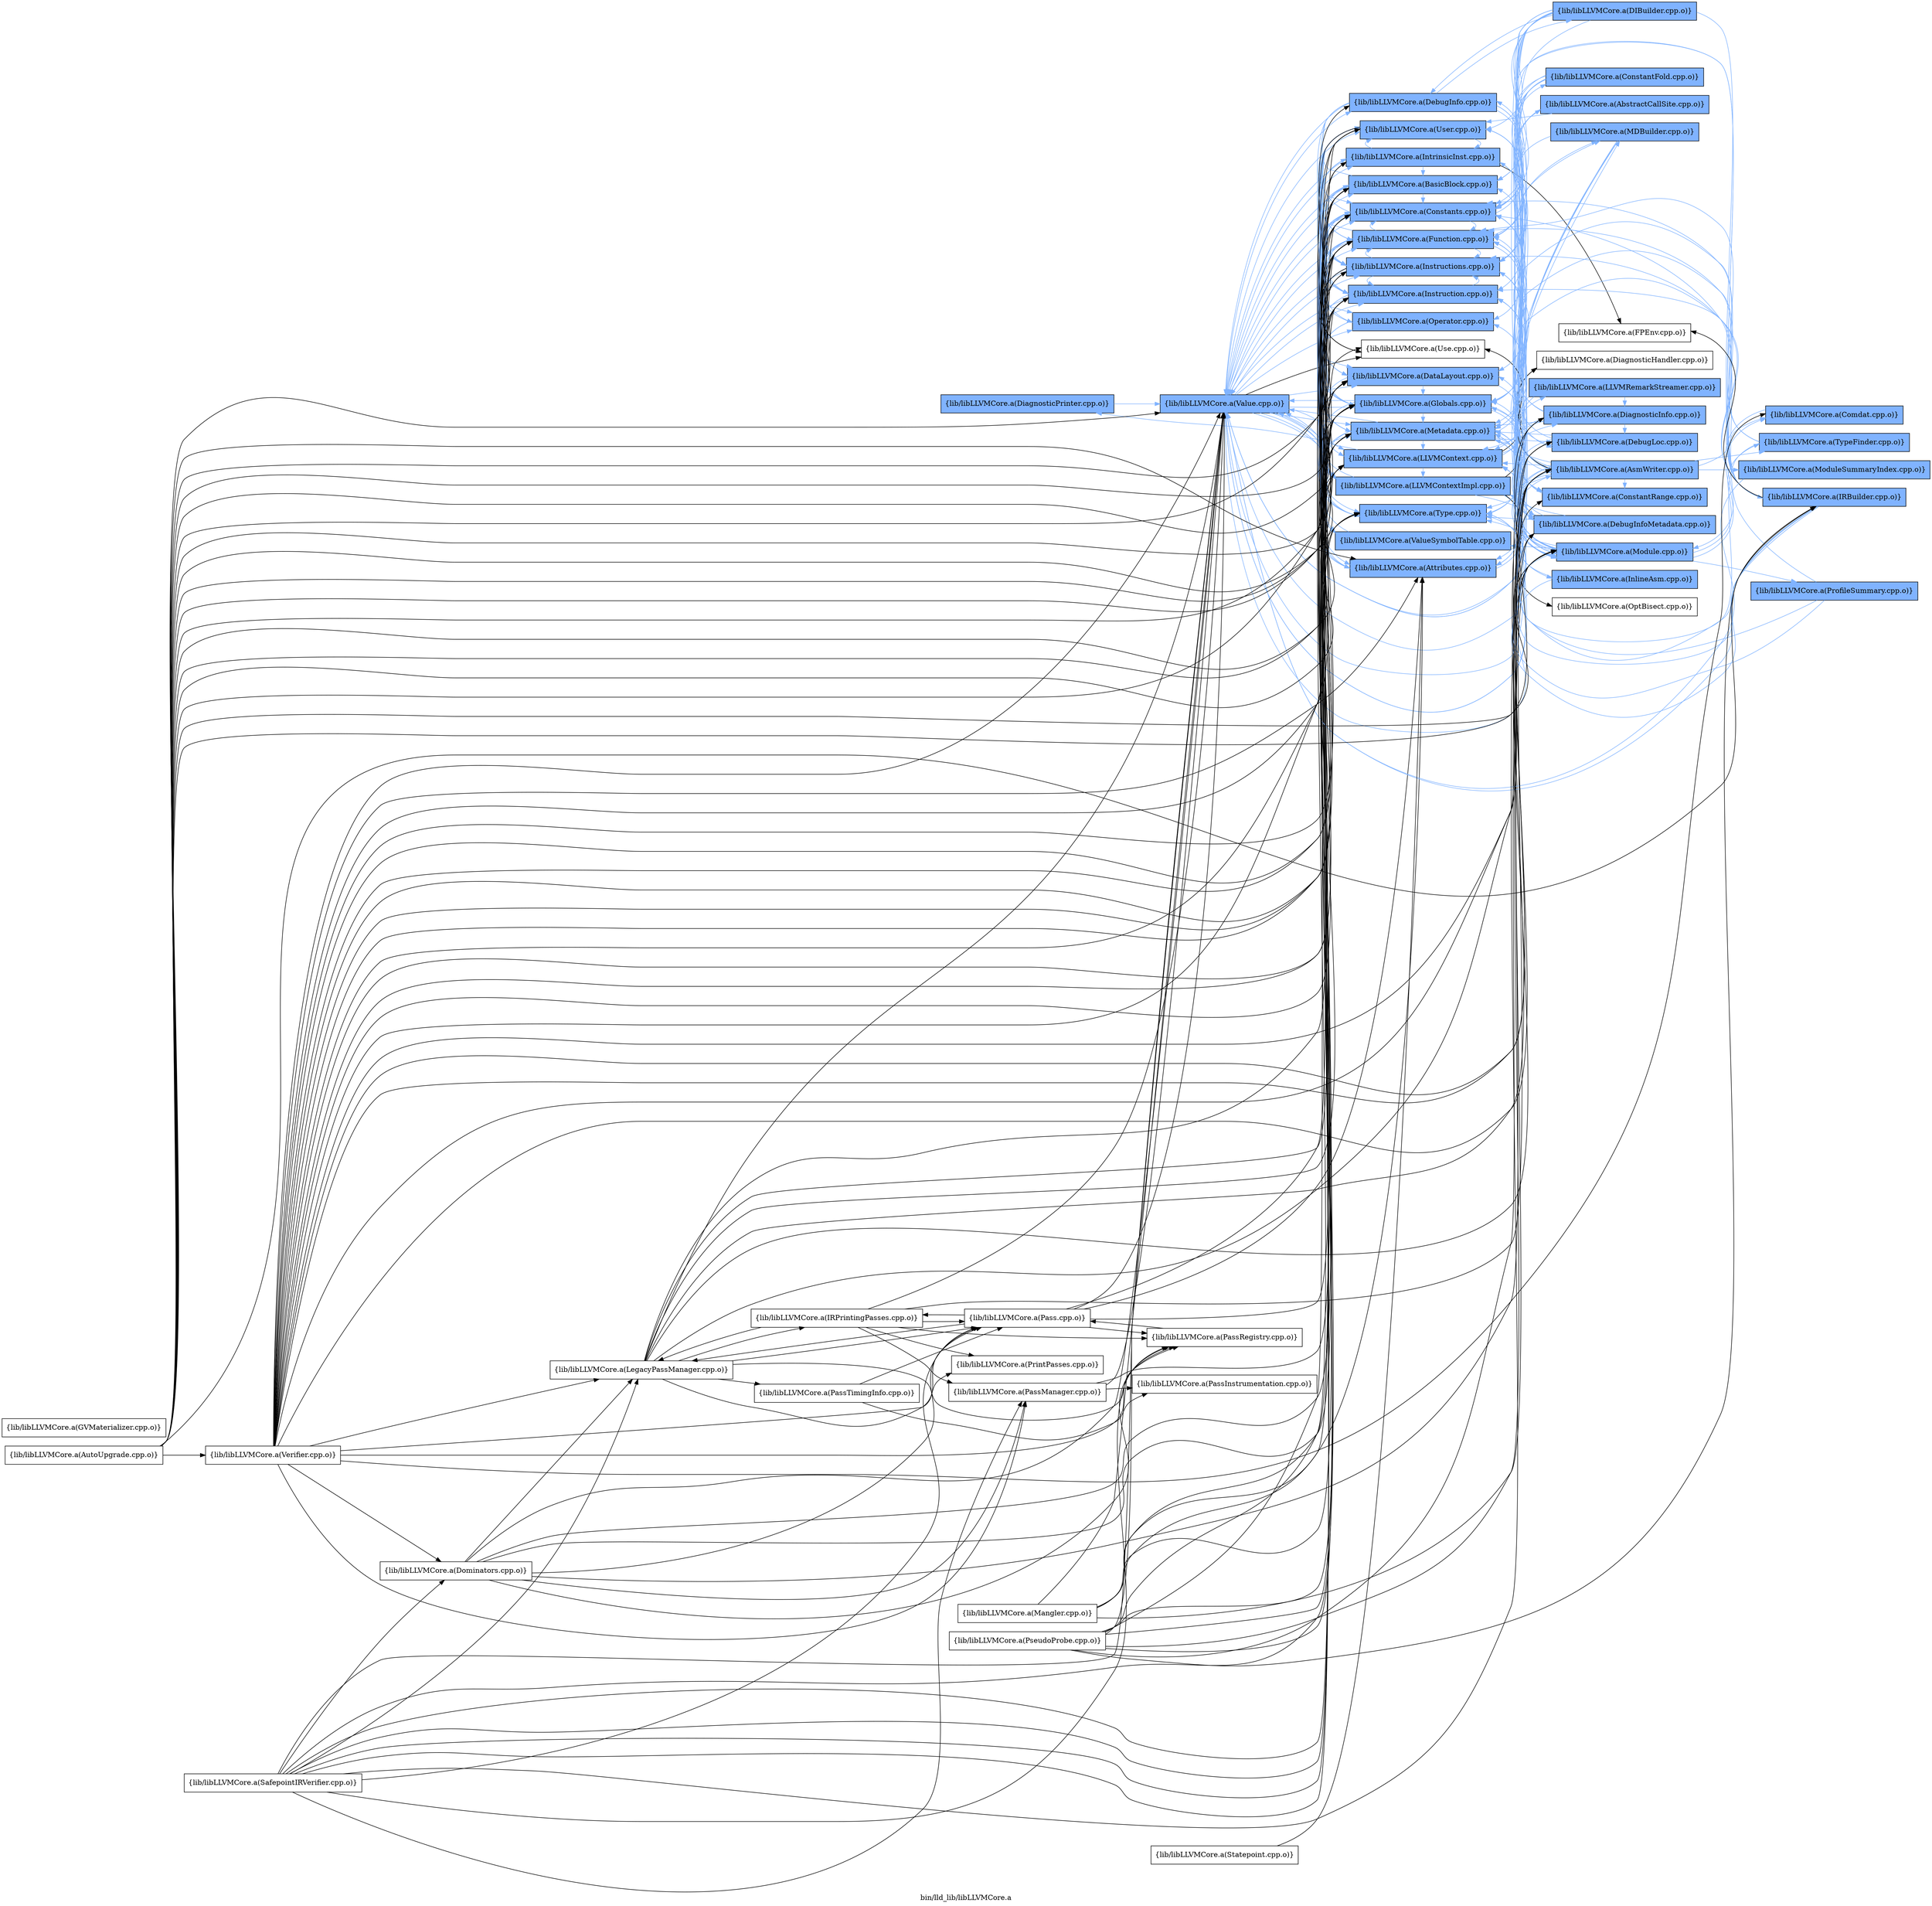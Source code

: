 digraph "bin/lld_lib/libLLVMCore.a" {
	label="bin/lld_lib/libLLVMCore.a";
	rankdir=LR;
	{ rank=same; Node0x561a2e69c798;  }
	{ rank=same; Node0x561a2e683dd8;  }
	{ rank=same; Node0x561a2e69b258; Node0x561a2e69bde8; Node0x561a2e6989b8; Node0x561a2e696c08; Node0x561a2e69f2b8; Node0x561a2e69b9d8; Node0x561a2e67ece8; Node0x561a2e686498; Node0x561a2e686c18; Node0x561a2e686998; Node0x561a2e685188; Node0x561a2e6859a8; Node0x561a2e68d6a8; Node0x561a2e68c078; Node0x561a2e67d168; Node0x561a2e67ea68; Node0x561a2e682b18; Node0x561a2e684be8;  }
	{ rank=same; Node0x561a2e69f998; Node0x561a2e69ce28; Node0x561a2e68b218; Node0x561a2e699818; Node0x561a2e69ff38; Node0x561a2e69f718; Node0x561a2e6786b8; Node0x561a2e68e5a8; Node0x561a2e69d4b8; Node0x561a2e67d3e8; Node0x561a2e69dbe8; Node0x561a2e69eb88; Node0x561a2e685778; Node0x561a2e67e4c8; Node0x561a2e689ff8;  }

	Node0x561a2e69c798 [shape=record,shape=box,group=1,style=filled,fillcolor="0.600000 0.5 1",label="{lib/libLLVMCore.a(DiagnosticPrinter.cpp.o)}"];
	Node0x561a2e69c798 -> Node0x561a2e683dd8[color="0.600000 0.5 1"];
	Node0x561a2e68cb68 [shape=record,shape=box,group=0,label="{lib/libLLVMCore.a(LegacyPassManager.cpp.o)}"];
	Node0x561a2e68cb68 -> Node0x561a2e69f998;
	Node0x561a2e68cb68 -> Node0x561a2e69eb88;
	Node0x561a2e68cb68 -> Node0x561a2e69b9d8;
	Node0x561a2e68cb68 -> Node0x561a2e67ece8;
	Node0x561a2e68cb68 -> Node0x561a2e67d7a8;
	Node0x561a2e68cb68 -> Node0x561a2e685188;
	Node0x561a2e68cb68 -> Node0x561a2e68b218;
	Node0x561a2e68cb68 -> Node0x561a2e68a778;
	Node0x561a2e68cb68 -> Node0x561a2e6804f8;
	Node0x561a2e68cb68 -> Node0x561a2e67fc88;
	Node0x561a2e68cb68 -> Node0x561a2e681da8;
	Node0x561a2e68cb68 -> Node0x561a2e683dd8;
	Node0x561a2e68b218 [shape=record,shape=box,group=1,style=filled,fillcolor="0.600000 0.5 1",label="{lib/libLLVMCore.a(Module.cpp.o)}"];
	Node0x561a2e68b218 -> Node0x561a2e69c5b8[color="0.600000 0.5 1"];
	Node0x561a2e68b218 -> Node0x561a2e6989b8[color="0.600000 0.5 1"];
	Node0x561a2e68b218 -> Node0x561a2e696c08[color="0.600000 0.5 1"];
	Node0x561a2e68b218 -> Node0x561a2e69b9d8[color="0.600000 0.5 1"];
	Node0x561a2e68b218 -> Node0x561a2e67ece8[color="0.600000 0.5 1"];
	Node0x561a2e68b218 -> Node0x561a2e685188[color="0.600000 0.5 1"];
	Node0x561a2e68b218 -> Node0x561a2e68d6a8[color="0.600000 0.5 1"];
	Node0x561a2e68b218 -> Node0x561a2e680e08[color="0.600000 0.5 1"];
	Node0x561a2e68b218 -> Node0x561a2e67d168[color="0.600000 0.5 1"];
	Node0x561a2e68b218 -> Node0x561a2e67f198[color="0.600000 0.5 1"];
	Node0x561a2e68b218 -> Node0x561a2e682b18[color="0.600000 0.5 1"];
	Node0x561a2e68b218 -> Node0x561a2e683dd8[color="0.600000 0.5 1"];
	Node0x561a2e68b218 -> Node0x561a2e684be8[color="0.600000 0.5 1"];
	Node0x561a2e68a778 [shape=record,shape=box,group=0,label="{lib/libLLVMCore.a(Pass.cpp.o)}"];
	Node0x561a2e68a778 -> Node0x561a2e69b258;
	Node0x561a2e68a778 -> Node0x561a2e69b9d8;
	Node0x561a2e68a778 -> Node0x561a2e67d7a8;
	Node0x561a2e68a778 -> Node0x561a2e685188;
	Node0x561a2e68a778 -> Node0x561a2e68cb68;
	Node0x561a2e68a778 -> Node0x561a2e6804f8;
	Node0x561a2e68a778 -> Node0x561a2e683dd8;
	Node0x561a2e683dd8 [shape=record,shape=box,group=1,style=filled,fillcolor="0.600000 0.5 1",label="{lib/libLLVMCore.a(Value.cpp.o)}"];
	Node0x561a2e683dd8 -> Node0x561a2e69b258[color="0.600000 0.5 1"];
	Node0x561a2e683dd8 -> Node0x561a2e69bde8[color="0.600000 0.5 1"];
	Node0x561a2e683dd8 -> Node0x561a2e6989b8[color="0.600000 0.5 1"];
	Node0x561a2e683dd8 -> Node0x561a2e696c08[color="0.600000 0.5 1"];
	Node0x561a2e683dd8 -> Node0x561a2e69f2b8[color="0.600000 0.5 1"];
	Node0x561a2e683dd8 -> Node0x561a2e69b9d8[color="0.600000 0.5 1"];
	Node0x561a2e683dd8 -> Node0x561a2e67ece8[color="0.600000 0.5 1"];
	Node0x561a2e683dd8 -> Node0x561a2e686498[color="0.600000 0.5 1"];
	Node0x561a2e683dd8 -> Node0x561a2e686c18[color="0.600000 0.5 1"];
	Node0x561a2e683dd8 -> Node0x561a2e686998[color="0.600000 0.5 1"];
	Node0x561a2e683dd8 -> Node0x561a2e685188[color="0.600000 0.5 1"];
	Node0x561a2e683dd8 -> Node0x561a2e6859a8[color="0.600000 0.5 1"];
	Node0x561a2e683dd8 -> Node0x561a2e68d6a8[color="0.600000 0.5 1"];
	Node0x561a2e683dd8 -> Node0x561a2e68c078[color="0.600000 0.5 1"];
	Node0x561a2e683dd8 -> Node0x561a2e67d168[color="0.600000 0.5 1"];
	Node0x561a2e683dd8 -> Node0x561a2e67ea68;
	Node0x561a2e683dd8 -> Node0x561a2e682b18[color="0.600000 0.5 1"];
	Node0x561a2e683dd8 -> Node0x561a2e684be8[color="0.600000 0.5 1"];
	Node0x561a2e69b258 [shape=record,shape=box,group=1,style=filled,fillcolor="0.600000 0.5 1",label="{lib/libLLVMCore.a(Attributes.cpp.o)}"];
	Node0x561a2e69b258 -> Node0x561a2e69f998[color="0.600000 0.5 1"];
	Node0x561a2e69b258 -> Node0x561a2e69b9d8[color="0.600000 0.5 1"];
	Node0x561a2e6989b8 [shape=record,shape=box,group=1,style=filled,fillcolor="0.600000 0.5 1",label="{lib/libLLVMCore.a(Constants.cpp.o)}"];
	Node0x561a2e6989b8 -> Node0x561a2e69ce28[color="0.600000 0.5 1"];
	Node0x561a2e6989b8 -> Node0x561a2e69b9d8[color="0.600000 0.5 1"];
	Node0x561a2e6989b8 -> Node0x561a2e67ece8[color="0.600000 0.5 1"];
	Node0x561a2e6989b8 -> Node0x561a2e686498[color="0.600000 0.5 1"];
	Node0x561a2e6989b8 -> Node0x561a2e686c18[color="0.600000 0.5 1"];
	Node0x561a2e6989b8 -> Node0x561a2e68c078[color="0.600000 0.5 1"];
	Node0x561a2e6989b8 -> Node0x561a2e67d168[color="0.600000 0.5 1"];
	Node0x561a2e6989b8 -> Node0x561a2e682b18[color="0.600000 0.5 1"];
	Node0x561a2e6989b8 -> Node0x561a2e683dd8[color="0.600000 0.5 1"];
	Node0x561a2e68ddd8 [shape=record,shape=box,group=0,label="{lib/libLLVMCore.a(Mangler.cpp.o)}"];
	Node0x561a2e68ddd8 -> Node0x561a2e69b258;
	Node0x561a2e68ddd8 -> Node0x561a2e696c08;
	Node0x561a2e68ddd8 -> Node0x561a2e69b9d8;
	Node0x561a2e68ddd8 -> Node0x561a2e67ece8;
	Node0x561a2e68ddd8 -> Node0x561a2e68b218;
	Node0x561a2e68ddd8 -> Node0x561a2e683dd8;
	Node0x561a2e68d6a8 [shape=record,shape=box,group=1,style=filled,fillcolor="0.600000 0.5 1",label="{lib/libLLVMCore.a(Metadata.cpp.o)}"];
	Node0x561a2e68d6a8 -> Node0x561a2e69d4b8[color="0.600000 0.5 1"];
	Node0x561a2e68d6a8 -> Node0x561a2e6989b8[color="0.600000 0.5 1"];
	Node0x561a2e68d6a8 -> Node0x561a2e69ff38[color="0.600000 0.5 1"];
	Node0x561a2e68d6a8 -> Node0x561a2e69f718[color="0.600000 0.5 1"];
	Node0x561a2e68d6a8 -> Node0x561a2e685188[color="0.600000 0.5 1"];
	Node0x561a2e68d6a8 -> Node0x561a2e6859a8[color="0.600000 0.5 1"];
	Node0x561a2e68d6a8 -> Node0x561a2e68e5a8[color="0.600000 0.5 1"];
	Node0x561a2e68d6a8 -> Node0x561a2e68b218[color="0.600000 0.5 1"];
	Node0x561a2e68d6a8 -> Node0x561a2e67d168[color="0.600000 0.5 1"];
	Node0x561a2e68d6a8 -> Node0x561a2e683dd8[color="0.600000 0.5 1"];
	Node0x561a2e696c08 [shape=record,shape=box,group=1,style=filled,fillcolor="0.600000 0.5 1",label="{lib/libLLVMCore.a(DataLayout.cpp.o)}"];
	Node0x561a2e696c08 -> Node0x561a2e67ece8[color="0.600000 0.5 1"];
	Node0x561a2e696c08 -> Node0x561a2e68b218[color="0.600000 0.5 1"];
	Node0x561a2e696c08 -> Node0x561a2e67d168[color="0.600000 0.5 1"];
	Node0x561a2e69eb88 [shape=record,shape=box,group=1,style=filled,fillcolor="0.600000 0.5 1",label="{lib/libLLVMCore.a(DiagnosticInfo.cpp.o)}"];
	Node0x561a2e69eb88 -> Node0x561a2e69f998[color="0.600000 0.5 1"];
	Node0x561a2e69eb88 -> Node0x561a2e69f718[color="0.600000 0.5 1"];
	Node0x561a2e69eb88 -> Node0x561a2e69b9d8[color="0.600000 0.5 1"];
	Node0x561a2e69eb88 -> Node0x561a2e686498[color="0.600000 0.5 1"];
	Node0x561a2e69eb88 -> Node0x561a2e685188[color="0.600000 0.5 1"];
	Node0x561a2e69eb88 -> Node0x561a2e68d6a8[color="0.600000 0.5 1"];
	Node0x561a2e69eb88 -> Node0x561a2e683dd8[color="0.600000 0.5 1"];
	Node0x561a2e69b9d8 [shape=record,shape=box,group=1,style=filled,fillcolor="0.600000 0.5 1",label="{lib/libLLVMCore.a(Function.cpp.o)}"];
	Node0x561a2e69b9d8 -> Node0x561a2e6786b8[color="0.600000 0.5 1"];
	Node0x561a2e69b9d8 -> Node0x561a2e69b258[color="0.600000 0.5 1"];
	Node0x561a2e69b9d8 -> Node0x561a2e69bde8[color="0.600000 0.5 1"];
	Node0x561a2e69b9d8 -> Node0x561a2e6989b8[color="0.600000 0.5 1"];
	Node0x561a2e69b9d8 -> Node0x561a2e696c08[color="0.600000 0.5 1"];
	Node0x561a2e69b9d8 -> Node0x561a2e67ece8[color="0.600000 0.5 1"];
	Node0x561a2e69b9d8 -> Node0x561a2e686c18[color="0.600000 0.5 1"];
	Node0x561a2e69b9d8 -> Node0x561a2e686998[color="0.600000 0.5 1"];
	Node0x561a2e69b9d8 -> Node0x561a2e685188[color="0.600000 0.5 1"];
	Node0x561a2e69b9d8 -> Node0x561a2e68e5a8[color="0.600000 0.5 1"];
	Node0x561a2e69b9d8 -> Node0x561a2e68d6a8[color="0.600000 0.5 1"];
	Node0x561a2e69b9d8 -> Node0x561a2e68b218[color="0.600000 0.5 1"];
	Node0x561a2e69b9d8 -> Node0x561a2e67d168[color="0.600000 0.5 1"];
	Node0x561a2e69b9d8 -> Node0x561a2e682b18[color="0.600000 0.5 1"];
	Node0x561a2e69b9d8 -> Node0x561a2e683dd8[color="0.600000 0.5 1"];
	Node0x561a2e69b9d8 -> Node0x561a2e684be8[color="0.600000 0.5 1"];
	Node0x561a2e67ece8 [shape=record,shape=box,group=1,style=filled,fillcolor="0.600000 0.5 1",label="{lib/libLLVMCore.a(Globals.cpp.o)}"];
	Node0x561a2e67ece8 -> Node0x561a2e69d4b8[color="0.600000 0.5 1"];
	Node0x561a2e67ece8 -> Node0x561a2e6989b8[color="0.600000 0.5 1"];
	Node0x561a2e67ece8 -> Node0x561a2e69b9d8[color="0.600000 0.5 1"];
	Node0x561a2e67ece8 -> Node0x561a2e68d6a8[color="0.600000 0.5 1"];
	Node0x561a2e67ece8 -> Node0x561a2e68b218[color="0.600000 0.5 1"];
	Node0x561a2e67ece8 -> Node0x561a2e67d168[color="0.600000 0.5 1"];
	Node0x561a2e67ece8 -> Node0x561a2e682b18[color="0.600000 0.5 1"];
	Node0x561a2e67ece8 -> Node0x561a2e683dd8[color="0.600000 0.5 1"];
	Node0x561a2e67eec8 [shape=record,shape=box,group=1,style=filled,fillcolor="0.600000 0.5 1",label="{lib/libLLVMCore.a(IRBuilder.cpp.o)}"];
	Node0x561a2e67eec8 -> Node0x561a2e69b258[color="0.600000 0.5 1"];
	Node0x561a2e67eec8 -> Node0x561a2e69bde8[color="0.600000 0.5 1"];
	Node0x561a2e67eec8 -> Node0x561a2e6989b8[color="0.600000 0.5 1"];
	Node0x561a2e67eec8 -> Node0x561a2e696c08[color="0.600000 0.5 1"];
	Node0x561a2e67eec8 -> Node0x561a2e69b9d8[color="0.600000 0.5 1"];
	Node0x561a2e67eec8 -> Node0x561a2e67ece8[color="0.600000 0.5 1"];
	Node0x561a2e67eec8 -> Node0x561a2e67d3e8;
	Node0x561a2e67eec8 -> Node0x561a2e686498[color="0.600000 0.5 1"];
	Node0x561a2e67eec8 -> Node0x561a2e686c18[color="0.600000 0.5 1"];
	Node0x561a2e67eec8 -> Node0x561a2e68d6a8[color="0.600000 0.5 1"];
	Node0x561a2e67eec8 -> Node0x561a2e67d168[color="0.600000 0.5 1"];
	Node0x561a2e67eec8 -> Node0x561a2e682b18[color="0.600000 0.5 1"];
	Node0x561a2e67eec8 -> Node0x561a2e683dd8[color="0.600000 0.5 1"];
	Node0x561a2e67e4c8 [shape=record,shape=box,group=1,style=filled,fillcolor="0.600000 0.5 1",label="{lib/libLLVMCore.a(InlineAsm.cpp.o)}"];
	Node0x561a2e67e4c8 -> Node0x561a2e67d168[color="0.600000 0.5 1"];
	Node0x561a2e67e4c8 -> Node0x561a2e683dd8[color="0.600000 0.5 1"];
	Node0x561a2e686498 [shape=record,shape=box,group=1,style=filled,fillcolor="0.600000 0.5 1",label="{lib/libLLVMCore.a(Instruction.cpp.o)}"];
	Node0x561a2e686498 -> Node0x561a2e69b258[color="0.600000 0.5 1"];
	Node0x561a2e686498 -> Node0x561a2e69bde8[color="0.600000 0.5 1"];
	Node0x561a2e686498 -> Node0x561a2e6989b8[color="0.600000 0.5 1"];
	Node0x561a2e686498 -> Node0x561a2e686c18[color="0.600000 0.5 1"];
	Node0x561a2e686498 -> Node0x561a2e68d6a8[color="0.600000 0.5 1"];
	Node0x561a2e686498 -> Node0x561a2e682b18[color="0.600000 0.5 1"];
	Node0x561a2e686498 -> Node0x561a2e683dd8[color="0.600000 0.5 1"];
	Node0x561a2e686c18 [shape=record,shape=box,group=1,style=filled,fillcolor="0.600000 0.5 1",label="{lib/libLLVMCore.a(Instructions.cpp.o)}"];
	Node0x561a2e686c18 -> Node0x561a2e69b258[color="0.600000 0.5 1"];
	Node0x561a2e686c18 -> Node0x561a2e69bde8[color="0.600000 0.5 1"];
	Node0x561a2e686c18 -> Node0x561a2e6989b8[color="0.600000 0.5 1"];
	Node0x561a2e686c18 -> Node0x561a2e696c08[color="0.600000 0.5 1"];
	Node0x561a2e686c18 -> Node0x561a2e69b9d8[color="0.600000 0.5 1"];
	Node0x561a2e686c18 -> Node0x561a2e686498[color="0.600000 0.5 1"];
	Node0x561a2e686c18 -> Node0x561a2e6859a8[color="0.600000 0.5 1"];
	Node0x561a2e686c18 -> Node0x561a2e68e5a8[color="0.600000 0.5 1"];
	Node0x561a2e686c18 -> Node0x561a2e68d6a8[color="0.600000 0.5 1"];
	Node0x561a2e686c18 -> Node0x561a2e68b218[color="0.600000 0.5 1"];
	Node0x561a2e686c18 -> Node0x561a2e68c078[color="0.600000 0.5 1"];
	Node0x561a2e686c18 -> Node0x561a2e67d168[color="0.600000 0.5 1"];
	Node0x561a2e686c18 -> Node0x561a2e67ea68;
	Node0x561a2e686c18 -> Node0x561a2e682b18[color="0.600000 0.5 1"];
	Node0x561a2e686c18 -> Node0x561a2e683dd8[color="0.600000 0.5 1"];
	Node0x561a2e685188 [shape=record,shape=box,group=1,style=filled,fillcolor="0.600000 0.5 1",label="{lib/libLLVMCore.a(LLVMContext.cpp.o)}"];
	Node0x561a2e685188 -> Node0x561a2e69dbe8;
	Node0x561a2e685188 -> Node0x561a2e69eb88[color="0.600000 0.5 1"];
	Node0x561a2e685188 -> Node0x561a2e69c798[color="0.600000 0.5 1"];
	Node0x561a2e685188 -> Node0x561a2e6859a8[color="0.600000 0.5 1"];
	Node0x561a2e685188 -> Node0x561a2e685778[color="0.600000 0.5 1"];
	Node0x561a2e67d168 [shape=record,shape=box,group=1,style=filled,fillcolor="0.600000 0.5 1",label="{lib/libLLVMCore.a(Type.cpp.o)}"];
	Node0x561a2e67d168 -> Node0x561a2e6989b8[color="0.600000 0.5 1"];
	Node0x561a2e682b18 [shape=record,shape=box,group=1,style=filled,fillcolor="0.600000 0.5 1",label="{lib/libLLVMCore.a(User.cpp.o)}"];
	Node0x561a2e682b18 -> Node0x561a2e686998[color="0.600000 0.5 1"];
	Node0x561a2e682b18 -> Node0x561a2e67ea68;
	Node0x561a2e69bde8 [shape=record,shape=box,group=1,style=filled,fillcolor="0.600000 0.5 1",label="{lib/libLLVMCore.a(BasicBlock.cpp.o)}"];
	Node0x561a2e69bde8 -> Node0x561a2e6989b8[color="0.600000 0.5 1"];
	Node0x561a2e69bde8 -> Node0x561a2e686498[color="0.600000 0.5 1"];
	Node0x561a2e69bde8 -> Node0x561a2e686c18[color="0.600000 0.5 1"];
	Node0x561a2e69bde8 -> Node0x561a2e68d6a8[color="0.600000 0.5 1"];
	Node0x561a2e69bde8 -> Node0x561a2e67d168[color="0.600000 0.5 1"];
	Node0x561a2e69bde8 -> Node0x561a2e682b18[color="0.600000 0.5 1"];
	Node0x561a2e69bde8 -> Node0x561a2e683dd8[color="0.600000 0.5 1"];
	Node0x561a2e69bde8 -> Node0x561a2e684be8[color="0.600000 0.5 1"];
	Node0x561a2e686998 [shape=record,shape=box,group=1,style=filled,fillcolor="0.600000 0.5 1",label="{lib/libLLVMCore.a(IntrinsicInst.cpp.o)}"];
	Node0x561a2e686998 -> Node0x561a2e69bde8[color="0.600000 0.5 1"];
	Node0x561a2e686998 -> Node0x561a2e6989b8[color="0.600000 0.5 1"];
	Node0x561a2e686998 -> Node0x561a2e696c08[color="0.600000 0.5 1"];
	Node0x561a2e686998 -> Node0x561a2e69ff38[color="0.600000 0.5 1"];
	Node0x561a2e686998 -> Node0x561a2e67d3e8;
	Node0x561a2e686998 -> Node0x561a2e686498[color="0.600000 0.5 1"];
	Node0x561a2e686998 -> Node0x561a2e686c18[color="0.600000 0.5 1"];
	Node0x561a2e686998 -> Node0x561a2e68d6a8[color="0.600000 0.5 1"];
	Node0x561a2e686998 -> Node0x561a2e68b218[color="0.600000 0.5 1"];
	Node0x561a2e686998 -> Node0x561a2e67d168[color="0.600000 0.5 1"];
	Node0x561a2e686998 -> Node0x561a2e682b18[color="0.600000 0.5 1"];
	Node0x561a2e686998 -> Node0x561a2e683dd8[color="0.600000 0.5 1"];
	Node0x561a2e68c078 [shape=record,shape=box,group=1,style=filled,fillcolor="0.600000 0.5 1",label="{lib/libLLVMCore.a(Operator.cpp.o)}"];
	Node0x561a2e68c078 -> Node0x561a2e6989b8[color="0.600000 0.5 1"];
	Node0x561a2e68c078 -> Node0x561a2e696c08[color="0.600000 0.5 1"];
	Node0x561a2e68c078 -> Node0x561a2e67d168[color="0.600000 0.5 1"];
	Node0x561a2e69ff38 [shape=record,shape=box,group=1,style=filled,fillcolor="0.600000 0.5 1",label="{lib/libLLVMCore.a(DebugInfoMetadata.cpp.o)}"];
	Node0x561a2e69ff38 -> Node0x561a2e6989b8[color="0.600000 0.5 1"];
	Node0x561a2e69ff38 -> Node0x561a2e685188[color="0.600000 0.5 1"];
	Node0x561a2e69ff38 -> Node0x561a2e6859a8[color="0.600000 0.5 1"];
	Node0x561a2e69ff38 -> Node0x561a2e68d6a8[color="0.600000 0.5 1"];
	Node0x561a2e69ff38 -> Node0x561a2e67d168[color="0.600000 0.5 1"];
	Node0x561a2e69d4b8 [shape=record,shape=box,group=1,style=filled,fillcolor="0.600000 0.5 1",label="{lib/libLLVMCore.a(ConstantRange.cpp.o)}"];
	Node0x561a2e69d4b8 -> Node0x561a2e686c18[color="0.600000 0.5 1"];
	Node0x561a2e6804f8 [shape=record,shape=box,group=0,label="{lib/libLLVMCore.a(PassRegistry.cpp.o)}"];
	Node0x561a2e6804f8 -> Node0x561a2e68a778;
	Node0x561a2e69f718 [shape=record,shape=box,group=1,style=filled,fillcolor="0.600000 0.5 1",label="{lib/libLLVMCore.a(DebugLoc.cpp.o)}"];
	Node0x561a2e69f718 -> Node0x561a2e69f2b8[color="0.600000 0.5 1"];
	Node0x561a2e69f718 -> Node0x561a2e69ff38[color="0.600000 0.5 1"];
	Node0x561a2e69f718 -> Node0x561a2e68d6a8[color="0.600000 0.5 1"];
	Node0x561a2e69d418 [shape=record,shape=box,group=0,label="{lib/libLLVMCore.a(Dominators.cpp.o)}"];
	Node0x561a2e69d418 -> Node0x561a2e69f998;
	Node0x561a2e69d418 -> Node0x561a2e69bde8;
	Node0x561a2e69d418 -> Node0x561a2e686498;
	Node0x561a2e69d418 -> Node0x561a2e68cb68;
	Node0x561a2e69d418 -> Node0x561a2e68a778;
	Node0x561a2e69d418 -> Node0x561a2e680c78;
	Node0x561a2e69d418 -> Node0x561a2e6804f8;
	Node0x561a2e69d418 -> Node0x561a2e683dd8;
	Node0x561a2e67ea68 [shape=record,shape=box,group=0,label="{lib/libLLVMCore.a(Use.cpp.o)}"];
	Node0x561a2e69f998 [shape=record,shape=box,group=1,style=filled,fillcolor="0.600000 0.5 1",label="{lib/libLLVMCore.a(AsmWriter.cpp.o)}"];
	Node0x561a2e69f998 -> Node0x561a2e69b258[color="0.600000 0.5 1"];
	Node0x561a2e69f998 -> Node0x561a2e69bde8[color="0.600000 0.5 1"];
	Node0x561a2e69f998 -> Node0x561a2e69c5b8[color="0.600000 0.5 1"];
	Node0x561a2e69f998 -> Node0x561a2e69d4b8[color="0.600000 0.5 1"];
	Node0x561a2e69f998 -> Node0x561a2e6989b8[color="0.600000 0.5 1"];
	Node0x561a2e69f998 -> Node0x561a2e69ff38[color="0.600000 0.5 1"];
	Node0x561a2e69f998 -> Node0x561a2e69b9d8[color="0.600000 0.5 1"];
	Node0x561a2e69f998 -> Node0x561a2e67ece8[color="0.600000 0.5 1"];
	Node0x561a2e69f998 -> Node0x561a2e686498[color="0.600000 0.5 1"];
	Node0x561a2e69f998 -> Node0x561a2e686c18[color="0.600000 0.5 1"];
	Node0x561a2e69f998 -> Node0x561a2e686998[color="0.600000 0.5 1"];
	Node0x561a2e69f998 -> Node0x561a2e685188[color="0.600000 0.5 1"];
	Node0x561a2e69f998 -> Node0x561a2e68d6a8[color="0.600000 0.5 1"];
	Node0x561a2e69f998 -> Node0x561a2e68b218[color="0.600000 0.5 1"];
	Node0x561a2e69f998 -> Node0x561a2e68b998[color="0.600000 0.5 1"];
	Node0x561a2e69f998 -> Node0x561a2e68c078[color="0.600000 0.5 1"];
	Node0x561a2e69f998 -> Node0x561a2e67d168[color="0.600000 0.5 1"];
	Node0x561a2e69f998 -> Node0x561a2e67f198[color="0.600000 0.5 1"];
	Node0x561a2e69f998 -> Node0x561a2e67ea68;
	Node0x561a2e69f998 -> Node0x561a2e682b18[color="0.600000 0.5 1"];
	Node0x561a2e69f998 -> Node0x561a2e683dd8[color="0.600000 0.5 1"];
	Node0x561a2e69c5b8 [shape=record,shape=box,group=1,style=filled,fillcolor="0.600000 0.5 1",label="{lib/libLLVMCore.a(Comdat.cpp.o)}"];
	Node0x561a2e69c5b8 -> Node0x561a2e68b218[color="0.600000 0.5 1"];
	Node0x561a2e67fc88 [shape=record,shape=box,group=0,label="{lib/libLLVMCore.a(PassTimingInfo.cpp.o)}"];
	Node0x561a2e67fc88 -> Node0x561a2e68a778;
	Node0x561a2e67fc88 -> Node0x561a2e6886f8;
	Node0x561a2e69f2b8 [shape=record,shape=box,group=1,style=filled,fillcolor="0.600000 0.5 1",label="{lib/libLLVMCore.a(DebugInfo.cpp.o)}"];
	Node0x561a2e69f2b8 -> Node0x561a2e699818[color="0.600000 0.5 1"];
	Node0x561a2e69f2b8 -> Node0x561a2e69ff38[color="0.600000 0.5 1"];
	Node0x561a2e69f2b8 -> Node0x561a2e69f718[color="0.600000 0.5 1"];
	Node0x561a2e69f2b8 -> Node0x561a2e69b9d8[color="0.600000 0.5 1"];
	Node0x561a2e69f2b8 -> Node0x561a2e686498[color="0.600000 0.5 1"];
	Node0x561a2e69f2b8 -> Node0x561a2e68d6a8[color="0.600000 0.5 1"];
	Node0x561a2e69f2b8 -> Node0x561a2e68b218[color="0.600000 0.5 1"];
	Node0x561a2e69f2b8 -> Node0x561a2e683dd8[color="0.600000 0.5 1"];
	Node0x561a2e680c78 [shape=record,shape=box,group=0,label="{lib/libLLVMCore.a(PassManager.cpp.o)}"];
	Node0x561a2e680c78 -> Node0x561a2e67ece8;
	Node0x561a2e680c78 -> Node0x561a2e6886f8;
	Node0x561a2e680c78 -> Node0x561a2e683dd8;
	Node0x561a2e67d758 [shape=record,shape=box,group=0,label="{lib/libLLVMCore.a(Statepoint.cpp.o)}"];
	Node0x561a2e67d758 -> Node0x561a2e69b258;
	Node0x561a2e69b988 [shape=record,shape=box,group=0,label="{lib/libLLVMCore.a(AutoUpgrade.cpp.o)}"];
	Node0x561a2e69b988 -> Node0x561a2e69b258;
	Node0x561a2e69b988 -> Node0x561a2e69bde8;
	Node0x561a2e69b988 -> Node0x561a2e6989b8;
	Node0x561a2e69b988 -> Node0x561a2e696c08;
	Node0x561a2e69b988 -> Node0x561a2e69f2b8;
	Node0x561a2e69b988 -> Node0x561a2e69eb88;
	Node0x561a2e69b988 -> Node0x561a2e69b9d8;
	Node0x561a2e69b988 -> Node0x561a2e67ece8;
	Node0x561a2e69b988 -> Node0x561a2e67eec8;
	Node0x561a2e69b988 -> Node0x561a2e686498;
	Node0x561a2e69b988 -> Node0x561a2e686c18;
	Node0x561a2e69b988 -> Node0x561a2e686998;
	Node0x561a2e69b988 -> Node0x561a2e685188;
	Node0x561a2e69b988 -> Node0x561a2e68d6a8;
	Node0x561a2e69b988 -> Node0x561a2e68b218;
	Node0x561a2e69b988 -> Node0x561a2e67d168;
	Node0x561a2e69b988 -> Node0x561a2e682b18;
	Node0x561a2e69b988 -> Node0x561a2e683dd8;
	Node0x561a2e69b988 -> Node0x561a2e684328;
	Node0x561a2e69dbe8 [shape=record,shape=box,group=0,label="{lib/libLLVMCore.a(DiagnosticHandler.cpp.o)}"];
	Node0x561a2e685778 [shape=record,shape=box,group=1,style=filled,fillcolor="0.600000 0.5 1",label="{lib/libLLVMCore.a(LLVMRemarkStreamer.cpp.o)}"];
	Node0x561a2e685778 -> Node0x561a2e69eb88[color="0.600000 0.5 1"];
	Node0x561a2e685778 -> Node0x561a2e685188[color="0.600000 0.5 1"];
	Node0x561a2e685778 -> Node0x561a2e683dd8[color="0.600000 0.5 1"];
	Node0x561a2e68b998 [shape=record,shape=box,group=1,style=filled,fillcolor="0.600000 0.5 1",label="{lib/libLLVMCore.a(ModuleSummaryIndex.cpp.o)}"];
	Node0x561a2e68b998 -> Node0x561a2e683dd8[color="0.600000 0.5 1"];
	Node0x561a2e6886f8 [shape=record,shape=box,group=0,label="{lib/libLLVMCore.a(PassInstrumentation.cpp.o)}"];
	Node0x561a2e684328 [shape=record,shape=box,group=0,label="{lib/libLLVMCore.a(Verifier.cpp.o)}"];
	Node0x561a2e684328 -> Node0x561a2e69f998;
	Node0x561a2e684328 -> Node0x561a2e69b258;
	Node0x561a2e684328 -> Node0x561a2e69bde8;
	Node0x561a2e684328 -> Node0x561a2e69c5b8;
	Node0x561a2e684328 -> Node0x561a2e69d4b8;
	Node0x561a2e684328 -> Node0x561a2e6989b8;
	Node0x561a2e684328 -> Node0x561a2e696c08;
	Node0x561a2e684328 -> Node0x561a2e69ff38;
	Node0x561a2e684328 -> Node0x561a2e69f718;
	Node0x561a2e684328 -> Node0x561a2e69d418;
	Node0x561a2e684328 -> Node0x561a2e69b9d8;
	Node0x561a2e684328 -> Node0x561a2e67ece8;
	Node0x561a2e684328 -> Node0x561a2e686498;
	Node0x561a2e684328 -> Node0x561a2e686c18;
	Node0x561a2e684328 -> Node0x561a2e686998;
	Node0x561a2e684328 -> Node0x561a2e685188;
	Node0x561a2e684328 -> Node0x561a2e68cb68;
	Node0x561a2e684328 -> Node0x561a2e68d6a8;
	Node0x561a2e684328 -> Node0x561a2e68b218;
	Node0x561a2e684328 -> Node0x561a2e68a778;
	Node0x561a2e684328 -> Node0x561a2e680c78;
	Node0x561a2e684328 -> Node0x561a2e6804f8;
	Node0x561a2e684328 -> Node0x561a2e67d168;
	Node0x561a2e684328 -> Node0x561a2e682b18;
	Node0x561a2e684328 -> Node0x561a2e683dd8;
	Node0x561a2e681da8 [shape=record,shape=box,group=0,label="{lib/libLLVMCore.a(PrintPasses.cpp.o)}"];
	Node0x561a2e68e5a8 [shape=record,shape=box,group=1,style=filled,fillcolor="0.600000 0.5 1",label="{lib/libLLVMCore.a(MDBuilder.cpp.o)}"];
	Node0x561a2e68e5a8 -> Node0x561a2e6989b8[color="0.600000 0.5 1"];
	Node0x561a2e68e5a8 -> Node0x561a2e68d6a8[color="0.600000 0.5 1"];
	Node0x561a2e68e5a8 -> Node0x561a2e67d168[color="0.600000 0.5 1"];
	Node0x561a2e68e5a8 -> Node0x561a2e683dd8[color="0.600000 0.5 1"];
	Node0x561a2e67d7a8 [shape=record,shape=box,group=0,label="{lib/libLLVMCore.a(IRPrintingPasses.cpp.o)}"];
	Node0x561a2e67d7a8 -> Node0x561a2e69f998;
	Node0x561a2e67d7a8 -> Node0x561a2e68cb68;
	Node0x561a2e67d7a8 -> Node0x561a2e68a778;
	Node0x561a2e67d7a8 -> Node0x561a2e680c78;
	Node0x561a2e67d7a8 -> Node0x561a2e6804f8;
	Node0x561a2e67d7a8 -> Node0x561a2e681da8;
	Node0x561a2e67d7a8 -> Node0x561a2e683dd8;
	Node0x561a2e699818 [shape=record,shape=box,group=1,style=filled,fillcolor="0.600000 0.5 1",label="{lib/libLLVMCore.a(DIBuilder.cpp.o)}"];
	Node0x561a2e699818 -> Node0x561a2e69b258[color="0.600000 0.5 1"];
	Node0x561a2e699818 -> Node0x561a2e69bde8[color="0.600000 0.5 1"];
	Node0x561a2e699818 -> Node0x561a2e6989b8[color="0.600000 0.5 1"];
	Node0x561a2e699818 -> Node0x561a2e69f2b8[color="0.600000 0.5 1"];
	Node0x561a2e699818 -> Node0x561a2e69ff38[color="0.600000 0.5 1"];
	Node0x561a2e699818 -> Node0x561a2e69f718[color="0.600000 0.5 1"];
	Node0x561a2e699818 -> Node0x561a2e69b9d8[color="0.600000 0.5 1"];
	Node0x561a2e699818 -> Node0x561a2e67eec8[color="0.600000 0.5 1"];
	Node0x561a2e699818 -> Node0x561a2e686498[color="0.600000 0.5 1"];
	Node0x561a2e699818 -> Node0x561a2e686c18[color="0.600000 0.5 1"];
	Node0x561a2e699818 -> Node0x561a2e68d6a8[color="0.600000 0.5 1"];
	Node0x561a2e699818 -> Node0x561a2e68b218[color="0.600000 0.5 1"];
	Node0x561a2e699818 -> Node0x561a2e67d168[color="0.600000 0.5 1"];
	Node0x561a2e699818 -> Node0x561a2e682b18[color="0.600000 0.5 1"];
	Node0x561a2e699818 -> Node0x561a2e683dd8[color="0.600000 0.5 1"];
	Node0x561a2e681448 [shape=record,shape=box,group=0,label="{lib/libLLVMCore.a(SafepointIRVerifier.cpp.o)}"];
	Node0x561a2e681448 -> Node0x561a2e69f998;
	Node0x561a2e681448 -> Node0x561a2e69bde8;
	Node0x561a2e681448 -> Node0x561a2e6989b8;
	Node0x561a2e681448 -> Node0x561a2e69d418;
	Node0x561a2e681448 -> Node0x561a2e69b9d8;
	Node0x561a2e681448 -> Node0x561a2e686498;
	Node0x561a2e681448 -> Node0x561a2e68cb68;
	Node0x561a2e681448 -> Node0x561a2e68a778;
	Node0x561a2e681448 -> Node0x561a2e680c78;
	Node0x561a2e681448 -> Node0x561a2e6804f8;
	Node0x561a2e681448 -> Node0x561a2e67ea68;
	Node0x561a2e681448 -> Node0x561a2e683dd8;
	Node0x561a2e689ff8 [shape=record,shape=box,group=0,label="{lib/libLLVMCore.a(OptBisect.cpp.o)}"];
	Node0x561a2e6786b8 [shape=record,shape=box,group=1,style=filled,fillcolor="0.600000 0.5 1",label="{lib/libLLVMCore.a(AbstractCallSite.cpp.o)}"];
	Node0x561a2e6786b8 -> Node0x561a2e6989b8[color="0.600000 0.5 1"];
	Node0x561a2e6786b8 -> Node0x561a2e686c18[color="0.600000 0.5 1"];
	Node0x561a2e6786b8 -> Node0x561a2e68d6a8[color="0.600000 0.5 1"];
	Node0x561a2e6786b8 -> Node0x561a2e682b18[color="0.600000 0.5 1"];
	Node0x561a2e680e08 [shape=record,shape=box,group=1,style=filled,fillcolor="0.600000 0.5 1",label="{lib/libLLVMCore.a(ProfileSummary.cpp.o)}"];
	Node0x561a2e680e08 -> Node0x561a2e6989b8[color="0.600000 0.5 1"];
	Node0x561a2e680e08 -> Node0x561a2e68d6a8[color="0.600000 0.5 1"];
	Node0x561a2e680e08 -> Node0x561a2e67d168[color="0.600000 0.5 1"];
	Node0x561a2e67ded8 [shape=record,shape=box,group=0,label="{lib/libLLVMCore.a(PseudoProbe.cpp.o)}"];
	Node0x561a2e67ded8 -> Node0x561a2e6989b8;
	Node0x561a2e67ded8 -> Node0x561a2e69ff38;
	Node0x561a2e67ded8 -> Node0x561a2e69f718;
	Node0x561a2e67ded8 -> Node0x561a2e67eec8;
	Node0x561a2e67ded8 -> Node0x561a2e686498;
	Node0x561a2e67ded8 -> Node0x561a2e68d6a8;
	Node0x561a2e67ded8 -> Node0x561a2e67d168;
	Node0x561a2e67ded8 -> Node0x561a2e682b18;
	Node0x561a2e67ded8 -> Node0x561a2e683dd8;
	Node0x561a2e67f198 [shape=record,shape=box,group=1,style=filled,fillcolor="0.600000 0.5 1",label="{lib/libLLVMCore.a(TypeFinder.cpp.o)}"];
	Node0x561a2e67f198 -> Node0x561a2e69b9d8[color="0.600000 0.5 1"];
	Node0x561a2e67f198 -> Node0x561a2e67ece8[color="0.600000 0.5 1"];
	Node0x561a2e67f198 -> Node0x561a2e68d6a8[color="0.600000 0.5 1"];
	Node0x561a2e6859a8 [shape=record,shape=box,group=1,style=filled,fillcolor="0.600000 0.5 1",label="{lib/libLLVMCore.a(LLVMContextImpl.cpp.o)}"];
	Node0x561a2e6859a8 -> Node0x561a2e6989b8[color="0.600000 0.5 1"];
	Node0x561a2e6859a8 -> Node0x561a2e69ff38[color="0.600000 0.5 1"];
	Node0x561a2e6859a8 -> Node0x561a2e69dbe8;
	Node0x561a2e6859a8 -> Node0x561a2e67e4c8[color="0.600000 0.5 1"];
	Node0x561a2e6859a8 -> Node0x561a2e68d6a8[color="0.600000 0.5 1"];
	Node0x561a2e6859a8 -> Node0x561a2e68b218[color="0.600000 0.5 1"];
	Node0x561a2e6859a8 -> Node0x561a2e689ff8;
	Node0x561a2e6859a8 -> Node0x561a2e682b18[color="0.600000 0.5 1"];
	Node0x561a2e6859a8 -> Node0x561a2e683dd8[color="0.600000 0.5 1"];
	Node0x561a2e69ce28 [shape=record,shape=box,group=1,style=filled,fillcolor="0.600000 0.5 1",label="{lib/libLLVMCore.a(ConstantFold.cpp.o)}"];
	Node0x561a2e69ce28 -> Node0x561a2e6989b8[color="0.600000 0.5 1"];
	Node0x561a2e69ce28 -> Node0x561a2e69b9d8[color="0.600000 0.5 1"];
	Node0x561a2e69ce28 -> Node0x561a2e67ece8[color="0.600000 0.5 1"];
	Node0x561a2e69ce28 -> Node0x561a2e686c18[color="0.600000 0.5 1"];
	Node0x561a2e69ce28 -> Node0x561a2e68b218[color="0.600000 0.5 1"];
	Node0x561a2e69ce28 -> Node0x561a2e68c078[color="0.600000 0.5 1"];
	Node0x561a2e69ce28 -> Node0x561a2e67d168[color="0.600000 0.5 1"];
	Node0x561a2e69ce28 -> Node0x561a2e683dd8[color="0.600000 0.5 1"];
	Node0x561a2e69bac8 [shape=record,shape=box,group=0,label="{lib/libLLVMCore.a(GVMaterializer.cpp.o)}"];
	Node0x561a2e684be8 [shape=record,shape=box,group=1,style=filled,fillcolor="0.600000 0.5 1",label="{lib/libLLVMCore.a(ValueSymbolTable.cpp.o)}"];
	Node0x561a2e684be8 -> Node0x561a2e683dd8[color="0.600000 0.5 1"];
	Node0x561a2e67d3e8 [shape=record,shape=box,group=0,label="{lib/libLLVMCore.a(FPEnv.cpp.o)}"];
}
